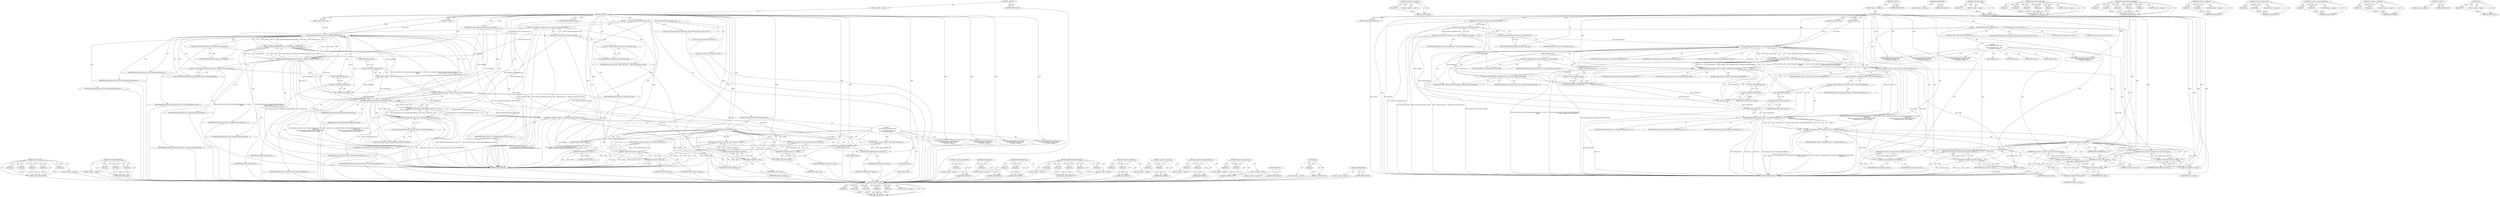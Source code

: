 digraph "get" {
vulnerable_142 [label=<(METHOD,CanAccessPage)>];
vulnerable_143 [label=<(PARAM,p1)>];
vulnerable_144 [label=<(PARAM,p2)>];
vulnerable_145 [label=<(PARAM,p3)>];
vulnerable_146 [label=<(PARAM,p4)>];
vulnerable_147 [label=<(PARAM,p5)>];
vulnerable_148 [label=<(BLOCK,&lt;empty&gt;,&lt;empty&gt;)>];
vulnerable_149 [label=<(METHOD_RETURN,ANY)>];
vulnerable_172 [label=<(METHOD,CanCaptureVisiblePage)>];
vulnerable_173 [label=<(PARAM,p1)>];
vulnerable_174 [label=<(PARAM,p2)>];
vulnerable_175 [label=<(PARAM,p3)>];
vulnerable_176 [label=<(BLOCK,&lt;empty&gt;,&lt;empty&gt;)>];
vulnerable_177 [label=<(METHOD_RETURN,ANY)>];
vulnerable_6 [label=<(METHOD,&lt;global&gt;)<SUB>1</SUB>>];
vulnerable_7 [label=<(BLOCK,&lt;empty&gt;,&lt;empty&gt;)<SUB>1</SUB>>];
vulnerable_8 [label=<(METHOD,IsAllowed)<SUB>1</SUB>>];
vulnerable_9 [label=<(PARAM,const scoped_refptr&lt;const Extension&gt;&amp; extension)<SUB>1</SUB>>];
vulnerable_10 [label=<(PARAM,const GURL&amp; url)<SUB>2</SUB>>];
vulnerable_11 [label=<(PARAM,PermittedFeature feature)<SUB>3</SUB>>];
vulnerable_12 [label=<(PARAM,int tab_id)<SUB>4</SUB>>];
vulnerable_13 [label=<(BLOCK,{
    const PermissionsData* permissions_data =...,{
    const PermissionsData* permissions_data =...)<SUB>4</SUB>>];
vulnerable_14 [label="<(LOCAL,const PermissionsData* permissions_data: PermissionsData*)<SUB>5</SUB>>"];
vulnerable_15 [label=<(&lt;operator&gt;.assignment,* permissions_data = extension-&gt;permissions_data())<SUB>5</SUB>>];
vulnerable_16 [label=<(IDENTIFIER,permissions_data,* permissions_data = extension-&gt;permissions_data())<SUB>5</SUB>>];
vulnerable_17 [label=<(permissions_data,extension-&gt;permissions_data())<SUB>5</SUB>>];
vulnerable_18 [label=<(&lt;operator&gt;.indirectFieldAccess,extension-&gt;permissions_data)<SUB>5</SUB>>];
vulnerable_19 [label=<(IDENTIFIER,extension,extension-&gt;permissions_data())<SUB>5</SUB>>];
vulnerable_20 [label=<(FIELD_IDENTIFIER,permissions_data,permissions_data)<SUB>5</SUB>>];
vulnerable_21 [label="<(LOCAL,bool script: bool)<SUB>6</SUB>>"];
vulnerable_22 [label=<(&lt;operator&gt;.assignment,script = permissions_data-&gt;CanAccessPage(extens...)<SUB>6</SUB>>];
vulnerable_23 [label=<(IDENTIFIER,script,script = permissions_data-&gt;CanAccessPage(extens...)<SUB>6</SUB>>];
vulnerable_24 [label=<(&lt;operator&gt;.logicalAnd,permissions_data-&gt;CanAccessPage(extension.get()...)<SUB>6</SUB>>];
vulnerable_25 [label=<(CanAccessPage,permissions_data-&gt;CanAccessPage(extension.get()...)<SUB>6</SUB>>];
vulnerable_26 [label=<(&lt;operator&gt;.indirectFieldAccess,permissions_data-&gt;CanAccessPage)<SUB>6</SUB>>];
vulnerable_27 [label=<(IDENTIFIER,permissions_data,permissions_data-&gt;CanAccessPage(extension.get()...)<SUB>6</SUB>>];
vulnerable_28 [label=<(FIELD_IDENTIFIER,CanAccessPage,CanAccessPage)<SUB>6</SUB>>];
vulnerable_29 [label=<(get,extension.get())<SUB>6</SUB>>];
vulnerable_30 [label=<(&lt;operator&gt;.fieldAccess,extension.get)<SUB>6</SUB>>];
vulnerable_31 [label=<(IDENTIFIER,extension,extension.get())<SUB>6</SUB>>];
vulnerable_32 [label=<(FIELD_IDENTIFIER,get,get)<SUB>6</SUB>>];
vulnerable_33 [label=<(IDENTIFIER,url,permissions_data-&gt;CanAccessPage(extension.get()...)<SUB>6</SUB>>];
vulnerable_34 [label=<(IDENTIFIER,tab_id,permissions_data-&gt;CanAccessPage(extension.get()...)<SUB>6</SUB>>];
vulnerable_35 [label=<(LITERAL,nullptr,permissions_data-&gt;CanAccessPage(extension.get()...)<SUB>7</SUB>>];
vulnerable_36 [label=<(CanRunContentScriptOnPage,permissions_data-&gt;CanRunContentScriptOnPage(
  ...)<SUB>8</SUB>>];
vulnerable_37 [label=<(&lt;operator&gt;.indirectFieldAccess,permissions_data-&gt;CanRunContentScriptOnPage)<SUB>8</SUB>>];
vulnerable_38 [label=<(IDENTIFIER,permissions_data,permissions_data-&gt;CanRunContentScriptOnPage(
  ...)<SUB>8</SUB>>];
vulnerable_39 [label=<(FIELD_IDENTIFIER,CanRunContentScriptOnPage,CanRunContentScriptOnPage)<SUB>8</SUB>>];
vulnerable_40 [label=<(get,extension.get())<SUB>9</SUB>>];
vulnerable_41 [label=<(&lt;operator&gt;.fieldAccess,extension.get)<SUB>9</SUB>>];
vulnerable_42 [label=<(IDENTIFIER,extension,extension.get())<SUB>9</SUB>>];
vulnerable_43 [label=<(FIELD_IDENTIFIER,get,get)<SUB>9</SUB>>];
vulnerable_44 [label=<(IDENTIFIER,url,permissions_data-&gt;CanRunContentScriptOnPage(
  ...)<SUB>9</SUB>>];
vulnerable_45 [label=<(IDENTIFIER,tab_id,permissions_data-&gt;CanRunContentScriptOnPage(
  ...)<SUB>9</SUB>>];
vulnerable_46 [label=<(LITERAL,nullptr,permissions_data-&gt;CanRunContentScriptOnPage(
  ...)<SUB>9</SUB>>];
vulnerable_47 [label="<(LOCAL,bool capture: bool)<SUB>10</SUB>>"];
vulnerable_48 [label=<(&lt;operator&gt;.assignment,capture = HasTabsPermission(extension, tab_id) ...)<SUB>10</SUB>>];
vulnerable_49 [label=<(IDENTIFIER,capture,capture = HasTabsPermission(extension, tab_id) ...)<SUB>10</SUB>>];
vulnerable_50 [label=<(&lt;operator&gt;.logicalAnd,HasTabsPermission(extension, tab_id) &amp;&amp;
       ...)<SUB>10</SUB>>];
vulnerable_51 [label=<(HasTabsPermission,HasTabsPermission(extension, tab_id))<SUB>10</SUB>>];
vulnerable_52 [label=<(IDENTIFIER,extension,HasTabsPermission(extension, tab_id))<SUB>10</SUB>>];
vulnerable_53 [label=<(IDENTIFIER,tab_id,HasTabsPermission(extension, tab_id))<SUB>10</SUB>>];
vulnerable_54 [label=<(CanCaptureVisiblePage,permissions_data-&gt;CanCaptureVisiblePage(tab_id,...)<SUB>11</SUB>>];
vulnerable_55 [label=<(&lt;operator&gt;.indirectFieldAccess,permissions_data-&gt;CanCaptureVisiblePage)<SUB>11</SUB>>];
vulnerable_56 [label=<(IDENTIFIER,permissions_data,permissions_data-&gt;CanCaptureVisiblePage(tab_id,...)<SUB>11</SUB>>];
vulnerable_57 [label=<(FIELD_IDENTIFIER,CanCaptureVisiblePage,CanCaptureVisiblePage)<SUB>11</SUB>>];
vulnerable_58 [label=<(IDENTIFIER,tab_id,permissions_data-&gt;CanCaptureVisiblePage(tab_id,...)<SUB>11</SUB>>];
vulnerable_59 [label=<(IDENTIFIER,NULL,permissions_data-&gt;CanCaptureVisiblePage(tab_id,...)<SUB>11</SUB>>];
vulnerable_60 [label=<(CONTROL_STRUCTURE,SWITCH,switch(feature))<SUB>12</SUB>>];
vulnerable_61 [label=<(IDENTIFIER,feature,switch(feature))<SUB>12</SUB>>];
vulnerable_62 [label="<(BLOCK,{
       case PERMITTED_SCRIPT_ONLY:
         r...,{
       case PERMITTED_SCRIPT_ONLY:
         r...)<SUB>12</SUB>>"];
vulnerable_63 [label=<(JUMP_TARGET,case)<SUB>13</SUB>>];
vulnerable_64 [label="<(IDENTIFIER,PERMITTED_SCRIPT_ONLY,{
       case PERMITTED_SCRIPT_ONLY:
         r...)<SUB>13</SUB>>"];
vulnerable_65 [label=<(RETURN,return script &amp;&amp; !capture;,return script &amp;&amp; !capture;)<SUB>14</SUB>>];
vulnerable_66 [label=<(&lt;operator&gt;.logicalAnd,script &amp;&amp; !capture)<SUB>14</SUB>>];
vulnerable_67 [label=<(IDENTIFIER,script,script &amp;&amp; !capture)<SUB>14</SUB>>];
vulnerable_68 [label=<(&lt;operator&gt;.logicalNot,!capture)<SUB>14</SUB>>];
vulnerable_69 [label=<(IDENTIFIER,capture,!capture)<SUB>14</SUB>>];
vulnerable_70 [label=<(JUMP_TARGET,case)<SUB>15</SUB>>];
vulnerable_71 [label="<(IDENTIFIER,PERMITTED_CAPTURE_ONLY,{
       case PERMITTED_SCRIPT_ONLY:
         r...)<SUB>15</SUB>>"];
vulnerable_72 [label=<(RETURN,return capture &amp;&amp; !script;,return capture &amp;&amp; !script;)<SUB>16</SUB>>];
vulnerable_73 [label=<(&lt;operator&gt;.logicalAnd,capture &amp;&amp; !script)<SUB>16</SUB>>];
vulnerable_74 [label=<(IDENTIFIER,capture,capture &amp;&amp; !script)<SUB>16</SUB>>];
vulnerable_75 [label=<(&lt;operator&gt;.logicalNot,!script)<SUB>16</SUB>>];
vulnerable_76 [label=<(IDENTIFIER,script,!script)<SUB>16</SUB>>];
vulnerable_77 [label=<(JUMP_TARGET,case)<SUB>17</SUB>>];
vulnerable_78 [label="<(IDENTIFIER,PERMITTED_BOTH,{
       case PERMITTED_SCRIPT_ONLY:
         r...)<SUB>17</SUB>>"];
vulnerable_79 [label=<(RETURN,return script &amp;&amp; capture;,return script &amp;&amp; capture;)<SUB>18</SUB>>];
vulnerable_80 [label=<(&lt;operator&gt;.logicalAnd,script &amp;&amp; capture)<SUB>18</SUB>>];
vulnerable_81 [label=<(IDENTIFIER,script,script &amp;&amp; capture)<SUB>18</SUB>>];
vulnerable_82 [label=<(IDENTIFIER,capture,script &amp;&amp; capture)<SUB>18</SUB>>];
vulnerable_83 [label=<(JUMP_TARGET,case)<SUB>19</SUB>>];
vulnerable_84 [label="<(IDENTIFIER,PERMITTED_NONE,{
       case PERMITTED_SCRIPT_ONLY:
         r...)<SUB>19</SUB>>"];
vulnerable_85 [label=<(RETURN,return !script &amp;&amp; !capture;,return !script &amp;&amp; !capture;)<SUB>20</SUB>>];
vulnerable_86 [label=<(&lt;operator&gt;.logicalAnd,!script &amp;&amp; !capture)<SUB>20</SUB>>];
vulnerable_87 [label=<(&lt;operator&gt;.logicalNot,!script)<SUB>20</SUB>>];
vulnerable_88 [label=<(IDENTIFIER,script,!script)<SUB>20</SUB>>];
vulnerable_89 [label=<(&lt;operator&gt;.logicalNot,!capture)<SUB>20</SUB>>];
vulnerable_90 [label=<(IDENTIFIER,capture,!capture)<SUB>20</SUB>>];
vulnerable_91 [label=<(NOTREACHED,NOTREACHED())<SUB>22</SUB>>];
vulnerable_92 [label=<(RETURN,return false;,return false;)<SUB>23</SUB>>];
vulnerable_93 [label=<(LITERAL,false,return false;)<SUB>23</SUB>>];
vulnerable_94 [label=<(METHOD_RETURN,bool)<SUB>1</SUB>>];
vulnerable_96 [label=<(METHOD_RETURN,ANY)<SUB>1</SUB>>];
vulnerable_178 [label=<(METHOD,&lt;operator&gt;.logicalNot)>];
vulnerable_179 [label=<(PARAM,p1)>];
vulnerable_180 [label=<(BLOCK,&lt;empty&gt;,&lt;empty&gt;)>];
vulnerable_181 [label=<(METHOD_RETURN,ANY)>];
vulnerable_128 [label=<(METHOD,permissions_data)>];
vulnerable_129 [label=<(PARAM,p1)>];
vulnerable_130 [label=<(BLOCK,&lt;empty&gt;,&lt;empty&gt;)>];
vulnerable_131 [label=<(METHOD_RETURN,ANY)>];
vulnerable_167 [label=<(METHOD,HasTabsPermission)>];
vulnerable_168 [label=<(PARAM,p1)>];
vulnerable_169 [label=<(PARAM,p2)>];
vulnerable_170 [label=<(BLOCK,&lt;empty&gt;,&lt;empty&gt;)>];
vulnerable_171 [label=<(METHOD_RETURN,ANY)>];
vulnerable_159 [label=<(METHOD,CanRunContentScriptOnPage)>];
vulnerable_160 [label=<(PARAM,p1)>];
vulnerable_161 [label=<(PARAM,p2)>];
vulnerable_162 [label=<(PARAM,p3)>];
vulnerable_163 [label=<(PARAM,p4)>];
vulnerable_164 [label=<(PARAM,p5)>];
vulnerable_165 [label=<(BLOCK,&lt;empty&gt;,&lt;empty&gt;)>];
vulnerable_166 [label=<(METHOD_RETURN,ANY)>];
vulnerable_154 [label=<(METHOD,&lt;operator&gt;.fieldAccess)>];
vulnerable_155 [label=<(PARAM,p1)>];
vulnerable_156 [label=<(PARAM,p2)>];
vulnerable_157 [label=<(BLOCK,&lt;empty&gt;,&lt;empty&gt;)>];
vulnerable_158 [label=<(METHOD_RETURN,ANY)>];
vulnerable_137 [label=<(METHOD,&lt;operator&gt;.logicalAnd)>];
vulnerable_138 [label=<(PARAM,p1)>];
vulnerable_139 [label=<(PARAM,p2)>];
vulnerable_140 [label=<(BLOCK,&lt;empty&gt;,&lt;empty&gt;)>];
vulnerable_141 [label=<(METHOD_RETURN,ANY)>];
vulnerable_132 [label=<(METHOD,&lt;operator&gt;.indirectFieldAccess)>];
vulnerable_133 [label=<(PARAM,p1)>];
vulnerable_134 [label=<(PARAM,p2)>];
vulnerable_135 [label=<(BLOCK,&lt;empty&gt;,&lt;empty&gt;)>];
vulnerable_136 [label=<(METHOD_RETURN,ANY)>];
vulnerable_123 [label=<(METHOD,&lt;operator&gt;.assignment)>];
vulnerable_124 [label=<(PARAM,p1)>];
vulnerable_125 [label=<(PARAM,p2)>];
vulnerable_126 [label=<(BLOCK,&lt;empty&gt;,&lt;empty&gt;)>];
vulnerable_127 [label=<(METHOD_RETURN,ANY)>];
vulnerable_117 [label=<(METHOD,&lt;global&gt;)<SUB>1</SUB>>];
vulnerable_118 [label=<(BLOCK,&lt;empty&gt;,&lt;empty&gt;)>];
vulnerable_119 [label=<(METHOD_RETURN,ANY)>];
vulnerable_150 [label=<(METHOD,get)>];
vulnerable_151 [label=<(PARAM,p1)>];
vulnerable_152 [label=<(BLOCK,&lt;empty&gt;,&lt;empty&gt;)>];
vulnerable_153 [label=<(METHOD_RETURN,ANY)>];
vulnerable_182 [label=<(METHOD,NOTREACHED)>];
vulnerable_183 [label=<(BLOCK,&lt;empty&gt;,&lt;empty&gt;)>];
vulnerable_184 [label=<(METHOD_RETURN,ANY)>];
fixed_143 [label=<(METHOD,CanAccessPage)>];
fixed_144 [label=<(PARAM,p1)>];
fixed_145 [label=<(PARAM,p2)>];
fixed_146 [label=<(PARAM,p3)>];
fixed_147 [label=<(PARAM,p4)>];
fixed_148 [label=<(PARAM,p5)>];
fixed_149 [label=<(BLOCK,&lt;empty&gt;,&lt;empty&gt;)>];
fixed_150 [label=<(METHOD_RETURN,ANY)>];
fixed_176 [label=<(METHOD,&lt;operator&gt;.logicalNot)>];
fixed_177 [label=<(PARAM,p1)>];
fixed_178 [label=<(BLOCK,&lt;empty&gt;,&lt;empty&gt;)>];
fixed_179 [label=<(METHOD_RETURN,ANY)>];
fixed_6 [label=<(METHOD,&lt;global&gt;)<SUB>1</SUB>>];
fixed_7 [label=<(BLOCK,&lt;empty&gt;,&lt;empty&gt;)<SUB>1</SUB>>];
fixed_8 [label=<(METHOD,IsAllowed)<SUB>1</SUB>>];
fixed_9 [label=<(PARAM,const scoped_refptr&lt;const Extension&gt;&amp; extension)<SUB>1</SUB>>];
fixed_10 [label=<(PARAM,const GURL&amp; url)<SUB>2</SUB>>];
fixed_11 [label=<(PARAM,PermittedFeature feature)<SUB>3</SUB>>];
fixed_12 [label=<(PARAM,int tab_id)<SUB>4</SUB>>];
fixed_13 [label=<(BLOCK,{
    const PermissionsData* permissions_data =...,{
    const PermissionsData* permissions_data =...)<SUB>4</SUB>>];
fixed_14 [label="<(LOCAL,const PermissionsData* permissions_data: PermissionsData*)<SUB>5</SUB>>"];
fixed_15 [label=<(&lt;operator&gt;.assignment,* permissions_data = extension-&gt;permissions_data())<SUB>5</SUB>>];
fixed_16 [label=<(IDENTIFIER,permissions_data,* permissions_data = extension-&gt;permissions_data())<SUB>5</SUB>>];
fixed_17 [label=<(permissions_data,extension-&gt;permissions_data())<SUB>5</SUB>>];
fixed_18 [label=<(&lt;operator&gt;.indirectFieldAccess,extension-&gt;permissions_data)<SUB>5</SUB>>];
fixed_19 [label=<(IDENTIFIER,extension,extension-&gt;permissions_data())<SUB>5</SUB>>];
fixed_20 [label=<(FIELD_IDENTIFIER,permissions_data,permissions_data)<SUB>5</SUB>>];
fixed_21 [label="<(LOCAL,bool script: bool)<SUB>6</SUB>>"];
fixed_22 [label=<(&lt;operator&gt;.assignment,script = permissions_data-&gt;CanAccessPage(extens...)<SUB>6</SUB>>];
fixed_23 [label=<(IDENTIFIER,script,script = permissions_data-&gt;CanAccessPage(extens...)<SUB>6</SUB>>];
fixed_24 [label=<(&lt;operator&gt;.logicalAnd,permissions_data-&gt;CanAccessPage(extension.get()...)<SUB>6</SUB>>];
fixed_25 [label=<(CanAccessPage,permissions_data-&gt;CanAccessPage(extension.get()...)<SUB>6</SUB>>];
fixed_26 [label=<(&lt;operator&gt;.indirectFieldAccess,permissions_data-&gt;CanAccessPage)<SUB>6</SUB>>];
fixed_27 [label=<(IDENTIFIER,permissions_data,permissions_data-&gt;CanAccessPage(extension.get()...)<SUB>6</SUB>>];
fixed_28 [label=<(FIELD_IDENTIFIER,CanAccessPage,CanAccessPage)<SUB>6</SUB>>];
fixed_29 [label=<(get,extension.get())<SUB>6</SUB>>];
fixed_30 [label=<(&lt;operator&gt;.fieldAccess,extension.get)<SUB>6</SUB>>];
fixed_31 [label=<(IDENTIFIER,extension,extension.get())<SUB>6</SUB>>];
fixed_32 [label=<(FIELD_IDENTIFIER,get,get)<SUB>6</SUB>>];
fixed_33 [label=<(IDENTIFIER,url,permissions_data-&gt;CanAccessPage(extension.get()...)<SUB>6</SUB>>];
fixed_34 [label=<(IDENTIFIER,tab_id,permissions_data-&gt;CanAccessPage(extension.get()...)<SUB>6</SUB>>];
fixed_35 [label=<(LITERAL,nullptr,permissions_data-&gt;CanAccessPage(extension.get()...)<SUB>7</SUB>>];
fixed_36 [label=<(CanRunContentScriptOnPage,permissions_data-&gt;CanRunContentScriptOnPage(
  ...)<SUB>8</SUB>>];
fixed_37 [label=<(&lt;operator&gt;.indirectFieldAccess,permissions_data-&gt;CanRunContentScriptOnPage)<SUB>8</SUB>>];
fixed_38 [label=<(IDENTIFIER,permissions_data,permissions_data-&gt;CanRunContentScriptOnPage(
  ...)<SUB>8</SUB>>];
fixed_39 [label=<(FIELD_IDENTIFIER,CanRunContentScriptOnPage,CanRunContentScriptOnPage)<SUB>8</SUB>>];
fixed_40 [label=<(get,extension.get())<SUB>9</SUB>>];
fixed_41 [label=<(&lt;operator&gt;.fieldAccess,extension.get)<SUB>9</SUB>>];
fixed_42 [label=<(IDENTIFIER,extension,extension.get())<SUB>9</SUB>>];
fixed_43 [label=<(FIELD_IDENTIFIER,get,get)<SUB>9</SUB>>];
fixed_44 [label=<(IDENTIFIER,url,permissions_data-&gt;CanRunContentScriptOnPage(
  ...)<SUB>9</SUB>>];
fixed_45 [label=<(IDENTIFIER,tab_id,permissions_data-&gt;CanRunContentScriptOnPage(
  ...)<SUB>9</SUB>>];
fixed_46 [label=<(LITERAL,nullptr,permissions_data-&gt;CanRunContentScriptOnPage(
  ...)<SUB>9</SUB>>];
fixed_47 [label="<(LOCAL,bool capture: bool)<SUB>10</SUB>>"];
fixed_48 [label=<(&lt;operator&gt;.assignment,capture = permissions_data-&gt;CanCaptureVisiblePa...)<SUB>10</SUB>>];
fixed_49 [label=<(IDENTIFIER,capture,capture = permissions_data-&gt;CanCaptureVisiblePa...)<SUB>10</SUB>>];
fixed_50 [label=<(CanCaptureVisiblePage,permissions_data-&gt;CanCaptureVisiblePage(url, ex...)<SUB>10</SUB>>];
fixed_51 [label=<(&lt;operator&gt;.indirectFieldAccess,permissions_data-&gt;CanCaptureVisiblePage)<SUB>10</SUB>>];
fixed_52 [label=<(IDENTIFIER,permissions_data,permissions_data-&gt;CanCaptureVisiblePage(url, ex...)<SUB>10</SUB>>];
fixed_53 [label=<(FIELD_IDENTIFIER,CanCaptureVisiblePage,CanCaptureVisiblePage)<SUB>10</SUB>>];
fixed_54 [label=<(IDENTIFIER,url,permissions_data-&gt;CanCaptureVisiblePage(url, ex...)<SUB>10</SUB>>];
fixed_55 [label=<(get,extension.get())<SUB>10</SUB>>];
fixed_56 [label=<(&lt;operator&gt;.fieldAccess,extension.get)<SUB>10</SUB>>];
fixed_57 [label=<(IDENTIFIER,extension,extension.get())<SUB>10</SUB>>];
fixed_58 [label=<(FIELD_IDENTIFIER,get,get)<SUB>10</SUB>>];
fixed_59 [label=<(IDENTIFIER,tab_id,permissions_data-&gt;CanCaptureVisiblePage(url, ex...)<SUB>11</SUB>>];
fixed_60 [label=<(IDENTIFIER,NULL,permissions_data-&gt;CanCaptureVisiblePage(url, ex...)<SUB>11</SUB>>];
fixed_61 [label=<(CONTROL_STRUCTURE,SWITCH,switch(feature))<SUB>12</SUB>>];
fixed_62 [label=<(IDENTIFIER,feature,switch(feature))<SUB>12</SUB>>];
fixed_63 [label="<(BLOCK,{
       case PERMITTED_SCRIPT_ONLY:
         r...,{
       case PERMITTED_SCRIPT_ONLY:
         r...)<SUB>12</SUB>>"];
fixed_64 [label=<(JUMP_TARGET,case)<SUB>13</SUB>>];
fixed_65 [label="<(IDENTIFIER,PERMITTED_SCRIPT_ONLY,{
       case PERMITTED_SCRIPT_ONLY:
         r...)<SUB>13</SUB>>"];
fixed_66 [label=<(RETURN,return script &amp;&amp; !capture;,return script &amp;&amp; !capture;)<SUB>14</SUB>>];
fixed_67 [label=<(&lt;operator&gt;.logicalAnd,script &amp;&amp; !capture)<SUB>14</SUB>>];
fixed_68 [label=<(IDENTIFIER,script,script &amp;&amp; !capture)<SUB>14</SUB>>];
fixed_69 [label=<(&lt;operator&gt;.logicalNot,!capture)<SUB>14</SUB>>];
fixed_70 [label=<(IDENTIFIER,capture,!capture)<SUB>14</SUB>>];
fixed_71 [label=<(JUMP_TARGET,case)<SUB>15</SUB>>];
fixed_72 [label="<(IDENTIFIER,PERMITTED_CAPTURE_ONLY,{
       case PERMITTED_SCRIPT_ONLY:
         r...)<SUB>15</SUB>>"];
fixed_73 [label=<(RETURN,return capture &amp;&amp; !script;,return capture &amp;&amp; !script;)<SUB>16</SUB>>];
fixed_74 [label=<(&lt;operator&gt;.logicalAnd,capture &amp;&amp; !script)<SUB>16</SUB>>];
fixed_75 [label=<(IDENTIFIER,capture,capture &amp;&amp; !script)<SUB>16</SUB>>];
fixed_76 [label=<(&lt;operator&gt;.logicalNot,!script)<SUB>16</SUB>>];
fixed_77 [label=<(IDENTIFIER,script,!script)<SUB>16</SUB>>];
fixed_78 [label=<(JUMP_TARGET,case)<SUB>17</SUB>>];
fixed_79 [label="<(IDENTIFIER,PERMITTED_BOTH,{
       case PERMITTED_SCRIPT_ONLY:
         r...)<SUB>17</SUB>>"];
fixed_80 [label=<(RETURN,return script &amp;&amp; capture;,return script &amp;&amp; capture;)<SUB>18</SUB>>];
fixed_81 [label=<(&lt;operator&gt;.logicalAnd,script &amp;&amp; capture)<SUB>18</SUB>>];
fixed_82 [label=<(IDENTIFIER,script,script &amp;&amp; capture)<SUB>18</SUB>>];
fixed_83 [label=<(IDENTIFIER,capture,script &amp;&amp; capture)<SUB>18</SUB>>];
fixed_84 [label=<(JUMP_TARGET,case)<SUB>19</SUB>>];
fixed_85 [label="<(IDENTIFIER,PERMITTED_NONE,{
       case PERMITTED_SCRIPT_ONLY:
         r...)<SUB>19</SUB>>"];
fixed_86 [label=<(RETURN,return !script &amp;&amp; !capture;,return !script &amp;&amp; !capture;)<SUB>20</SUB>>];
fixed_87 [label=<(&lt;operator&gt;.logicalAnd,!script &amp;&amp; !capture)<SUB>20</SUB>>];
fixed_88 [label=<(&lt;operator&gt;.logicalNot,!script)<SUB>20</SUB>>];
fixed_89 [label=<(IDENTIFIER,script,!script)<SUB>20</SUB>>];
fixed_90 [label=<(&lt;operator&gt;.logicalNot,!capture)<SUB>20</SUB>>];
fixed_91 [label=<(IDENTIFIER,capture,!capture)<SUB>20</SUB>>];
fixed_92 [label=<(NOTREACHED,NOTREACHED())<SUB>22</SUB>>];
fixed_93 [label=<(RETURN,return false;,return false;)<SUB>23</SUB>>];
fixed_94 [label=<(LITERAL,false,return false;)<SUB>23</SUB>>];
fixed_95 [label=<(METHOD_RETURN,bool)<SUB>1</SUB>>];
fixed_97 [label=<(METHOD_RETURN,ANY)<SUB>1</SUB>>];
fixed_180 [label=<(METHOD,NOTREACHED)>];
fixed_181 [label=<(BLOCK,&lt;empty&gt;,&lt;empty&gt;)>];
fixed_182 [label=<(METHOD_RETURN,ANY)>];
fixed_129 [label=<(METHOD,permissions_data)>];
fixed_130 [label=<(PARAM,p1)>];
fixed_131 [label=<(BLOCK,&lt;empty&gt;,&lt;empty&gt;)>];
fixed_132 [label=<(METHOD_RETURN,ANY)>];
fixed_168 [label=<(METHOD,CanCaptureVisiblePage)>];
fixed_169 [label=<(PARAM,p1)>];
fixed_170 [label=<(PARAM,p2)>];
fixed_171 [label=<(PARAM,p3)>];
fixed_172 [label=<(PARAM,p4)>];
fixed_173 [label=<(PARAM,p5)>];
fixed_174 [label=<(BLOCK,&lt;empty&gt;,&lt;empty&gt;)>];
fixed_175 [label=<(METHOD_RETURN,ANY)>];
fixed_160 [label=<(METHOD,CanRunContentScriptOnPage)>];
fixed_161 [label=<(PARAM,p1)>];
fixed_162 [label=<(PARAM,p2)>];
fixed_163 [label=<(PARAM,p3)>];
fixed_164 [label=<(PARAM,p4)>];
fixed_165 [label=<(PARAM,p5)>];
fixed_166 [label=<(BLOCK,&lt;empty&gt;,&lt;empty&gt;)>];
fixed_167 [label=<(METHOD_RETURN,ANY)>];
fixed_155 [label=<(METHOD,&lt;operator&gt;.fieldAccess)>];
fixed_156 [label=<(PARAM,p1)>];
fixed_157 [label=<(PARAM,p2)>];
fixed_158 [label=<(BLOCK,&lt;empty&gt;,&lt;empty&gt;)>];
fixed_159 [label=<(METHOD_RETURN,ANY)>];
fixed_138 [label=<(METHOD,&lt;operator&gt;.logicalAnd)>];
fixed_139 [label=<(PARAM,p1)>];
fixed_140 [label=<(PARAM,p2)>];
fixed_141 [label=<(BLOCK,&lt;empty&gt;,&lt;empty&gt;)>];
fixed_142 [label=<(METHOD_RETURN,ANY)>];
fixed_133 [label=<(METHOD,&lt;operator&gt;.indirectFieldAccess)>];
fixed_134 [label=<(PARAM,p1)>];
fixed_135 [label=<(PARAM,p2)>];
fixed_136 [label=<(BLOCK,&lt;empty&gt;,&lt;empty&gt;)>];
fixed_137 [label=<(METHOD_RETURN,ANY)>];
fixed_124 [label=<(METHOD,&lt;operator&gt;.assignment)>];
fixed_125 [label=<(PARAM,p1)>];
fixed_126 [label=<(PARAM,p2)>];
fixed_127 [label=<(BLOCK,&lt;empty&gt;,&lt;empty&gt;)>];
fixed_128 [label=<(METHOD_RETURN,ANY)>];
fixed_118 [label=<(METHOD,&lt;global&gt;)<SUB>1</SUB>>];
fixed_119 [label=<(BLOCK,&lt;empty&gt;,&lt;empty&gt;)>];
fixed_120 [label=<(METHOD_RETURN,ANY)>];
fixed_151 [label=<(METHOD,get)>];
fixed_152 [label=<(PARAM,p1)>];
fixed_153 [label=<(BLOCK,&lt;empty&gt;,&lt;empty&gt;)>];
fixed_154 [label=<(METHOD_RETURN,ANY)>];
vulnerable_142 -> vulnerable_143  [key=0, label="AST: "];
vulnerable_142 -> vulnerable_143  [key=1, label="DDG: "];
vulnerable_142 -> vulnerable_148  [key=0, label="AST: "];
vulnerable_142 -> vulnerable_144  [key=0, label="AST: "];
vulnerable_142 -> vulnerable_144  [key=1, label="DDG: "];
vulnerable_142 -> vulnerable_149  [key=0, label="AST: "];
vulnerable_142 -> vulnerable_149  [key=1, label="CFG: "];
vulnerable_142 -> vulnerable_145  [key=0, label="AST: "];
vulnerable_142 -> vulnerable_145  [key=1, label="DDG: "];
vulnerable_142 -> vulnerable_146  [key=0, label="AST: "];
vulnerable_142 -> vulnerable_146  [key=1, label="DDG: "];
vulnerable_142 -> vulnerable_147  [key=0, label="AST: "];
vulnerable_142 -> vulnerable_147  [key=1, label="DDG: "];
vulnerable_143 -> vulnerable_149  [key=0, label="DDG: p1"];
vulnerable_144 -> vulnerable_149  [key=0, label="DDG: p2"];
vulnerable_145 -> vulnerable_149  [key=0, label="DDG: p3"];
vulnerable_146 -> vulnerable_149  [key=0, label="DDG: p4"];
vulnerable_147 -> vulnerable_149  [key=0, label="DDG: p5"];
vulnerable_148 -> fixed_143  [key=0];
vulnerable_149 -> fixed_143  [key=0];
vulnerable_172 -> vulnerable_173  [key=0, label="AST: "];
vulnerable_172 -> vulnerable_173  [key=1, label="DDG: "];
vulnerable_172 -> vulnerable_176  [key=0, label="AST: "];
vulnerable_172 -> vulnerable_174  [key=0, label="AST: "];
vulnerable_172 -> vulnerable_174  [key=1, label="DDG: "];
vulnerable_172 -> vulnerable_177  [key=0, label="AST: "];
vulnerable_172 -> vulnerable_177  [key=1, label="CFG: "];
vulnerable_172 -> vulnerable_175  [key=0, label="AST: "];
vulnerable_172 -> vulnerable_175  [key=1, label="DDG: "];
vulnerable_173 -> vulnerable_177  [key=0, label="DDG: p1"];
vulnerable_174 -> vulnerable_177  [key=0, label="DDG: p2"];
vulnerable_175 -> vulnerable_177  [key=0, label="DDG: p3"];
vulnerable_176 -> fixed_143  [key=0];
vulnerable_177 -> fixed_143  [key=0];
vulnerable_6 -> vulnerable_7  [key=0, label="AST: "];
vulnerable_6 -> vulnerable_96  [key=0, label="AST: "];
vulnerable_6 -> vulnerable_96  [key=1, label="CFG: "];
vulnerable_7 -> vulnerable_8  [key=0, label="AST: "];
vulnerable_8 -> vulnerable_9  [key=0, label="AST: "];
vulnerable_8 -> vulnerable_9  [key=1, label="DDG: "];
vulnerable_8 -> vulnerable_10  [key=0, label="AST: "];
vulnerable_8 -> vulnerable_10  [key=1, label="DDG: "];
vulnerable_8 -> vulnerable_11  [key=0, label="AST: "];
vulnerable_8 -> vulnerable_11  [key=1, label="DDG: "];
vulnerable_8 -> vulnerable_12  [key=0, label="AST: "];
vulnerable_8 -> vulnerable_12  [key=1, label="DDG: "];
vulnerable_8 -> vulnerable_13  [key=0, label="AST: "];
vulnerable_8 -> vulnerable_94  [key=0, label="AST: "];
vulnerable_8 -> vulnerable_20  [key=0, label="CFG: "];
vulnerable_8 -> vulnerable_91  [key=0, label="DDG: "];
vulnerable_8 -> vulnerable_92  [key=0, label="DDG: "];
vulnerable_8 -> vulnerable_61  [key=0, label="DDG: "];
vulnerable_8 -> vulnerable_93  [key=0, label="DDG: "];
vulnerable_8 -> vulnerable_64  [key=0, label="DDG: "];
vulnerable_8 -> vulnerable_71  [key=0, label="DDG: "];
vulnerable_8 -> vulnerable_78  [key=0, label="DDG: "];
vulnerable_8 -> vulnerable_84  [key=0, label="DDG: "];
vulnerable_8 -> vulnerable_25  [key=0, label="DDG: "];
vulnerable_8 -> vulnerable_36  [key=0, label="DDG: "];
vulnerable_8 -> vulnerable_51  [key=0, label="DDG: "];
vulnerable_8 -> vulnerable_54  [key=0, label="DDG: "];
vulnerable_8 -> vulnerable_66  [key=0, label="DDG: "];
vulnerable_8 -> vulnerable_73  [key=0, label="DDG: "];
vulnerable_8 -> vulnerable_80  [key=0, label="DDG: "];
vulnerable_8 -> vulnerable_68  [key=0, label="DDG: "];
vulnerable_8 -> vulnerable_75  [key=0, label="DDG: "];
vulnerable_8 -> vulnerable_87  [key=0, label="DDG: "];
vulnerable_8 -> vulnerable_89  [key=0, label="DDG: "];
vulnerable_9 -> vulnerable_17  [key=0, label="DDG: extension"];
vulnerable_9 -> vulnerable_51  [key=0, label="DDG: extension"];
vulnerable_9 -> vulnerable_29  [key=0, label="DDG: extension"];
vulnerable_9 -> vulnerable_40  [key=0, label="DDG: extension"];
vulnerable_10 -> vulnerable_25  [key=0, label="DDG: url"];
vulnerable_11 -> vulnerable_94  [key=0, label="DDG: feature"];
vulnerable_12 -> vulnerable_25  [key=0, label="DDG: tab_id"];
vulnerable_13 -> vulnerable_14  [key=0, label="AST: "];
vulnerable_13 -> vulnerable_15  [key=0, label="AST: "];
vulnerable_13 -> vulnerable_21  [key=0, label="AST: "];
vulnerable_13 -> vulnerable_22  [key=0, label="AST: "];
vulnerable_13 -> vulnerable_47  [key=0, label="AST: "];
vulnerable_13 -> vulnerable_48  [key=0, label="AST: "];
vulnerable_13 -> vulnerable_60  [key=0, label="AST: "];
vulnerable_13 -> vulnerable_91  [key=0, label="AST: "];
vulnerable_13 -> vulnerable_92  [key=0, label="AST: "];
vulnerable_14 -> fixed_143  [key=0];
vulnerable_15 -> vulnerable_16  [key=0, label="AST: "];
vulnerable_15 -> vulnerable_17  [key=0, label="AST: "];
vulnerable_15 -> vulnerable_28  [key=0, label="CFG: "];
vulnerable_15 -> vulnerable_94  [key=0, label="DDG: permissions_data"];
vulnerable_15 -> vulnerable_94  [key=1, label="DDG: extension-&gt;permissions_data()"];
vulnerable_15 -> vulnerable_94  [key=2, label="DDG: * permissions_data = extension-&gt;permissions_data()"];
vulnerable_15 -> vulnerable_25  [key=0, label="DDG: permissions_data"];
vulnerable_15 -> vulnerable_36  [key=0, label="DDG: permissions_data"];
vulnerable_15 -> vulnerable_54  [key=0, label="DDG: permissions_data"];
vulnerable_16 -> fixed_143  [key=0];
vulnerable_17 -> vulnerable_18  [key=0, label="AST: "];
vulnerable_17 -> vulnerable_15  [key=0, label="CFG: "];
vulnerable_17 -> vulnerable_15  [key=1, label="DDG: extension-&gt;permissions_data"];
vulnerable_17 -> vulnerable_94  [key=0, label="DDG: extension-&gt;permissions_data"];
vulnerable_17 -> vulnerable_51  [key=0, label="DDG: extension-&gt;permissions_data"];
vulnerable_18 -> vulnerable_19  [key=0, label="AST: "];
vulnerable_18 -> vulnerable_20  [key=0, label="AST: "];
vulnerable_18 -> vulnerable_17  [key=0, label="CFG: "];
vulnerable_19 -> fixed_143  [key=0];
vulnerable_20 -> vulnerable_18  [key=0, label="CFG: "];
vulnerable_21 -> fixed_143  [key=0];
vulnerable_22 -> vulnerable_23  [key=0, label="AST: "];
vulnerable_22 -> vulnerable_24  [key=0, label="AST: "];
vulnerable_22 -> vulnerable_51  [key=0, label="CFG: "];
vulnerable_22 -> vulnerable_94  [key=0, label="DDG: permissions_data-&gt;CanAccessPage(extension.get(), url, tab_id,
                                                   nullptr) &amp;&amp;
                   permissions_data-&gt;CanRunContentScriptOnPage(
                       extension.get(), url, tab_id, nullptr)"];
vulnerable_22 -> vulnerable_94  [key=1, label="DDG: script = permissions_data-&gt;CanAccessPage(extension.get(), url, tab_id,
                                                   nullptr) &amp;&amp;
                   permissions_data-&gt;CanRunContentScriptOnPage(
                       extension.get(), url, tab_id, nullptr)"];
vulnerable_22 -> vulnerable_66  [key=0, label="DDG: script"];
vulnerable_22 -> vulnerable_80  [key=0, label="DDG: script"];
vulnerable_22 -> vulnerable_75  [key=0, label="DDG: script"];
vulnerable_22 -> vulnerable_87  [key=0, label="DDG: script"];
vulnerable_23 -> fixed_143  [key=0];
vulnerable_24 -> vulnerable_25  [key=0, label="AST: "];
vulnerable_24 -> vulnerable_36  [key=0, label="AST: "];
vulnerable_24 -> vulnerable_22  [key=0, label="CFG: "];
vulnerable_24 -> vulnerable_22  [key=1, label="DDG: permissions_data-&gt;CanAccessPage(extension.get(), url, tab_id,
                                                   nullptr)"];
vulnerable_24 -> vulnerable_22  [key=2, label="DDG: permissions_data-&gt;CanRunContentScriptOnPage(
                       extension.get(), url, tab_id, nullptr)"];
vulnerable_24 -> vulnerable_94  [key=0, label="DDG: permissions_data-&gt;CanAccessPage(extension.get(), url, tab_id,
                                                   nullptr)"];
vulnerable_24 -> vulnerable_94  [key=1, label="DDG: permissions_data-&gt;CanRunContentScriptOnPage(
                       extension.get(), url, tab_id, nullptr)"];
vulnerable_25 -> vulnerable_26  [key=0, label="AST: "];
vulnerable_25 -> vulnerable_29  [key=0, label="AST: "];
vulnerable_25 -> vulnerable_33  [key=0, label="AST: "];
vulnerable_25 -> vulnerable_34  [key=0, label="AST: "];
vulnerable_25 -> vulnerable_35  [key=0, label="AST: "];
vulnerable_25 -> vulnerable_24  [key=0, label="CFG: "];
vulnerable_25 -> vulnerable_24  [key=1, label="DDG: nullptr"];
vulnerable_25 -> vulnerable_24  [key=2, label="DDG: url"];
vulnerable_25 -> vulnerable_24  [key=3, label="DDG: permissions_data-&gt;CanAccessPage"];
vulnerable_25 -> vulnerable_24  [key=4, label="DDG: tab_id"];
vulnerable_25 -> vulnerable_24  [key=5, label="DDG: extension.get()"];
vulnerable_25 -> vulnerable_39  [key=0, label="CFG: "];
vulnerable_25 -> vulnerable_39  [key=1, label="CDG: "];
vulnerable_25 -> vulnerable_94  [key=0, label="DDG: permissions_data-&gt;CanAccessPage"];
vulnerable_25 -> vulnerable_94  [key=1, label="DDG: extension.get()"];
vulnerable_25 -> vulnerable_94  [key=2, label="DDG: url"];
vulnerable_25 -> vulnerable_36  [key=0, label="DDG: url"];
vulnerable_25 -> vulnerable_36  [key=1, label="DDG: tab_id"];
vulnerable_25 -> vulnerable_36  [key=2, label="CDG: "];
vulnerable_25 -> vulnerable_51  [key=0, label="DDG: tab_id"];
vulnerable_25 -> vulnerable_37  [key=0, label="CDG: "];
vulnerable_25 -> vulnerable_40  [key=0, label="CDG: "];
vulnerable_25 -> vulnerable_43  [key=0, label="CDG: "];
vulnerable_25 -> vulnerable_41  [key=0, label="CDG: "];
vulnerable_26 -> vulnerable_27  [key=0, label="AST: "];
vulnerable_26 -> vulnerable_28  [key=0, label="AST: "];
vulnerable_26 -> vulnerable_32  [key=0, label="CFG: "];
vulnerable_27 -> fixed_143  [key=0];
vulnerable_28 -> vulnerable_26  [key=0, label="CFG: "];
vulnerable_29 -> vulnerable_30  [key=0, label="AST: "];
vulnerable_29 -> vulnerable_25  [key=0, label="CFG: "];
vulnerable_29 -> vulnerable_25  [key=1, label="DDG: extension.get"];
vulnerable_29 -> vulnerable_51  [key=0, label="DDG: extension.get"];
vulnerable_29 -> vulnerable_40  [key=0, label="DDG: extension.get"];
vulnerable_30 -> vulnerable_31  [key=0, label="AST: "];
vulnerable_30 -> vulnerable_32  [key=0, label="AST: "];
vulnerable_30 -> vulnerable_29  [key=0, label="CFG: "];
vulnerable_31 -> fixed_143  [key=0];
vulnerable_32 -> vulnerable_30  [key=0, label="CFG: "];
vulnerable_33 -> fixed_143  [key=0];
vulnerable_34 -> fixed_143  [key=0];
vulnerable_35 -> fixed_143  [key=0];
vulnerable_36 -> vulnerable_37  [key=0, label="AST: "];
vulnerable_36 -> vulnerable_40  [key=0, label="AST: "];
vulnerable_36 -> vulnerable_44  [key=0, label="AST: "];
vulnerable_36 -> vulnerable_45  [key=0, label="AST: "];
vulnerable_36 -> vulnerable_46  [key=0, label="AST: "];
vulnerable_36 -> vulnerable_24  [key=0, label="CFG: "];
vulnerable_36 -> vulnerable_24  [key=1, label="DDG: url"];
vulnerable_36 -> vulnerable_24  [key=2, label="DDG: tab_id"];
vulnerable_36 -> vulnerable_24  [key=3, label="DDG: extension.get()"];
vulnerable_36 -> vulnerable_24  [key=4, label="DDG: nullptr"];
vulnerable_36 -> vulnerable_24  [key=5, label="DDG: permissions_data-&gt;CanRunContentScriptOnPage"];
vulnerable_36 -> vulnerable_94  [key=0, label="DDG: permissions_data-&gt;CanRunContentScriptOnPage"];
vulnerable_36 -> vulnerable_94  [key=1, label="DDG: extension.get()"];
vulnerable_36 -> vulnerable_94  [key=2, label="DDG: url"];
vulnerable_36 -> vulnerable_51  [key=0, label="DDG: tab_id"];
vulnerable_37 -> vulnerable_38  [key=0, label="AST: "];
vulnerable_37 -> vulnerable_39  [key=0, label="AST: "];
vulnerable_37 -> vulnerable_43  [key=0, label="CFG: "];
vulnerable_38 -> fixed_143  [key=0];
vulnerable_39 -> vulnerable_37  [key=0, label="CFG: "];
vulnerable_40 -> vulnerable_41  [key=0, label="AST: "];
vulnerable_40 -> vulnerable_36  [key=0, label="CFG: "];
vulnerable_40 -> vulnerable_36  [key=1, label="DDG: extension.get"];
vulnerable_40 -> vulnerable_51  [key=0, label="DDG: extension.get"];
vulnerable_41 -> vulnerable_42  [key=0, label="AST: "];
vulnerable_41 -> vulnerable_43  [key=0, label="AST: "];
vulnerable_41 -> vulnerable_40  [key=0, label="CFG: "];
vulnerable_42 -> fixed_143  [key=0];
vulnerable_43 -> vulnerable_41  [key=0, label="CFG: "];
vulnerable_44 -> fixed_143  [key=0];
vulnerable_45 -> fixed_143  [key=0];
vulnerable_46 -> fixed_143  [key=0];
vulnerable_47 -> fixed_143  [key=0];
vulnerable_48 -> vulnerable_49  [key=0, label="AST: "];
vulnerable_48 -> vulnerable_50  [key=0, label="AST: "];
vulnerable_48 -> vulnerable_61  [key=0, label="CFG: "];
vulnerable_48 -> vulnerable_94  [key=0, label="DDG: capture"];
vulnerable_48 -> vulnerable_94  [key=1, label="DDG: HasTabsPermission(extension, tab_id) &amp;&amp;
                   permissions_data-&gt;CanCaptureVisiblePage(tab_id, NULL)"];
vulnerable_48 -> vulnerable_94  [key=2, label="DDG: capture = HasTabsPermission(extension, tab_id) &amp;&amp;
                   permissions_data-&gt;CanCaptureVisiblePage(tab_id, NULL)"];
vulnerable_48 -> vulnerable_73  [key=0, label="DDG: capture"];
vulnerable_48 -> vulnerable_80  [key=0, label="DDG: capture"];
vulnerable_48 -> vulnerable_68  [key=0, label="DDG: capture"];
vulnerable_48 -> vulnerable_89  [key=0, label="DDG: capture"];
vulnerable_49 -> fixed_143  [key=0];
vulnerable_50 -> vulnerable_51  [key=0, label="AST: "];
vulnerable_50 -> vulnerable_54  [key=0, label="AST: "];
vulnerable_50 -> vulnerable_48  [key=0, label="CFG: "];
vulnerable_50 -> vulnerable_48  [key=1, label="DDG: HasTabsPermission(extension, tab_id)"];
vulnerable_50 -> vulnerable_48  [key=2, label="DDG: permissions_data-&gt;CanCaptureVisiblePage(tab_id, NULL)"];
vulnerable_50 -> vulnerable_94  [key=0, label="DDG: HasTabsPermission(extension, tab_id)"];
vulnerable_50 -> vulnerable_94  [key=1, label="DDG: permissions_data-&gt;CanCaptureVisiblePage(tab_id, NULL)"];
vulnerable_51 -> vulnerable_52  [key=0, label="AST: "];
vulnerable_51 -> vulnerable_53  [key=0, label="AST: "];
vulnerable_51 -> vulnerable_50  [key=0, label="CFG: "];
vulnerable_51 -> vulnerable_50  [key=1, label="DDG: extension"];
vulnerable_51 -> vulnerable_50  [key=2, label="DDG: tab_id"];
vulnerable_51 -> vulnerable_57  [key=0, label="CFG: "];
vulnerable_51 -> vulnerable_57  [key=1, label="CDG: "];
vulnerable_51 -> vulnerable_94  [key=0, label="DDG: extension"];
vulnerable_51 -> vulnerable_94  [key=1, label="DDG: tab_id"];
vulnerable_51 -> vulnerable_54  [key=0, label="DDG: tab_id"];
vulnerable_51 -> vulnerable_54  [key=1, label="CDG: "];
vulnerable_51 -> vulnerable_55  [key=0, label="CDG: "];
vulnerable_52 -> fixed_143  [key=0];
vulnerable_53 -> fixed_143  [key=0];
vulnerable_54 -> vulnerable_55  [key=0, label="AST: "];
vulnerable_54 -> vulnerable_58  [key=0, label="AST: "];
vulnerable_54 -> vulnerable_59  [key=0, label="AST: "];
vulnerable_54 -> vulnerable_50  [key=0, label="CFG: "];
vulnerable_54 -> vulnerable_50  [key=1, label="DDG: permissions_data-&gt;CanCaptureVisiblePage"];
vulnerable_54 -> vulnerable_50  [key=2, label="DDG: tab_id"];
vulnerable_54 -> vulnerable_50  [key=3, label="DDG: NULL"];
vulnerable_54 -> vulnerable_94  [key=0, label="DDG: permissions_data-&gt;CanCaptureVisiblePage"];
vulnerable_54 -> vulnerable_94  [key=1, label="DDG: tab_id"];
vulnerable_54 -> vulnerable_94  [key=2, label="DDG: NULL"];
vulnerable_55 -> vulnerable_56  [key=0, label="AST: "];
vulnerable_55 -> vulnerable_57  [key=0, label="AST: "];
vulnerable_55 -> vulnerable_54  [key=0, label="CFG: "];
vulnerable_56 -> fixed_143  [key=0];
vulnerable_57 -> vulnerable_55  [key=0, label="CFG: "];
vulnerable_58 -> fixed_143  [key=0];
vulnerable_59 -> fixed_143  [key=0];
vulnerable_60 -> vulnerable_61  [key=0, label="AST: "];
vulnerable_60 -> vulnerable_62  [key=0, label="AST: "];
vulnerable_61 -> vulnerable_91  [key=0, label="CFG: "];
vulnerable_61 -> vulnerable_91  [key=1, label="CDG: "];
vulnerable_61 -> vulnerable_66  [key=0, label="CFG: "];
vulnerable_61 -> vulnerable_66  [key=1, label="CDG: "];
vulnerable_61 -> vulnerable_68  [key=0, label="CFG: "];
vulnerable_61 -> vulnerable_68  [key=1, label="CDG: "];
vulnerable_61 -> vulnerable_73  [key=0, label="CFG: "];
vulnerable_61 -> vulnerable_73  [key=1, label="CDG: "];
vulnerable_61 -> vulnerable_75  [key=0, label="CFG: "];
vulnerable_61 -> vulnerable_75  [key=1, label="CDG: "];
vulnerable_61 -> vulnerable_80  [key=0, label="CFG: "];
vulnerable_61 -> vulnerable_80  [key=1, label="CDG: "];
vulnerable_61 -> vulnerable_87  [key=0, label="CFG: "];
vulnerable_61 -> vulnerable_87  [key=1, label="CDG: "];
vulnerable_61 -> vulnerable_85  [key=0, label="CDG: "];
vulnerable_61 -> vulnerable_72  [key=0, label="CDG: "];
vulnerable_61 -> vulnerable_92  [key=0, label="CDG: "];
vulnerable_61 -> vulnerable_65  [key=0, label="CDG: "];
vulnerable_61 -> vulnerable_79  [key=0, label="CDG: "];
vulnerable_61 -> vulnerable_86  [key=0, label="CDG: "];
vulnerable_62 -> vulnerable_63  [key=0, label="AST: "];
vulnerable_62 -> vulnerable_64  [key=0, label="AST: "];
vulnerable_62 -> vulnerable_65  [key=0, label="AST: "];
vulnerable_62 -> vulnerable_70  [key=0, label="AST: "];
vulnerable_62 -> vulnerable_71  [key=0, label="AST: "];
vulnerable_62 -> vulnerable_72  [key=0, label="AST: "];
vulnerable_62 -> vulnerable_77  [key=0, label="AST: "];
vulnerable_62 -> vulnerable_78  [key=0, label="AST: "];
vulnerable_62 -> vulnerable_79  [key=0, label="AST: "];
vulnerable_62 -> vulnerable_83  [key=0, label="AST: "];
vulnerable_62 -> vulnerable_84  [key=0, label="AST: "];
vulnerable_62 -> vulnerable_85  [key=0, label="AST: "];
vulnerable_63 -> fixed_143  [key=0];
vulnerable_64 -> fixed_143  [key=0];
vulnerable_65 -> vulnerable_66  [key=0, label="AST: "];
vulnerable_65 -> vulnerable_94  [key=0, label="CFG: "];
vulnerable_65 -> vulnerable_94  [key=1, label="DDG: &lt;RET&gt;"];
vulnerable_66 -> vulnerable_67  [key=0, label="AST: "];
vulnerable_66 -> vulnerable_68  [key=0, label="AST: "];
vulnerable_66 -> vulnerable_65  [key=0, label="CFG: "];
vulnerable_66 -> vulnerable_65  [key=1, label="DDG: script &amp;&amp; !capture"];
vulnerable_66 -> vulnerable_94  [key=0, label="DDG: script"];
vulnerable_66 -> vulnerable_94  [key=1, label="DDG: !capture"];
vulnerable_66 -> vulnerable_94  [key=2, label="DDG: script &amp;&amp; !capture"];
vulnerable_67 -> fixed_143  [key=0];
vulnerable_68 -> vulnerable_69  [key=0, label="AST: "];
vulnerable_68 -> vulnerable_66  [key=0, label="CFG: "];
vulnerable_68 -> vulnerable_66  [key=1, label="DDG: capture"];
vulnerable_68 -> vulnerable_94  [key=0, label="DDG: capture"];
vulnerable_69 -> fixed_143  [key=0];
vulnerable_70 -> fixed_143  [key=0];
vulnerable_71 -> fixed_143  [key=0];
vulnerable_72 -> vulnerable_73  [key=0, label="AST: "];
vulnerable_72 -> vulnerable_94  [key=0, label="CFG: "];
vulnerable_72 -> vulnerable_94  [key=1, label="DDG: &lt;RET&gt;"];
vulnerable_73 -> vulnerable_74  [key=0, label="AST: "];
vulnerable_73 -> vulnerable_75  [key=0, label="AST: "];
vulnerable_73 -> vulnerable_72  [key=0, label="CFG: "];
vulnerable_73 -> vulnerable_72  [key=1, label="DDG: capture &amp;&amp; !script"];
vulnerable_74 -> fixed_143  [key=0];
vulnerable_75 -> vulnerable_76  [key=0, label="AST: "];
vulnerable_75 -> vulnerable_73  [key=0, label="CFG: "];
vulnerable_75 -> vulnerable_73  [key=1, label="DDG: script"];
vulnerable_76 -> fixed_143  [key=0];
vulnerable_77 -> fixed_143  [key=0];
vulnerable_78 -> fixed_143  [key=0];
vulnerable_79 -> vulnerable_80  [key=0, label="AST: "];
vulnerable_79 -> vulnerable_94  [key=0, label="CFG: "];
vulnerable_79 -> vulnerable_94  [key=1, label="DDG: &lt;RET&gt;"];
vulnerable_80 -> vulnerable_81  [key=0, label="AST: "];
vulnerable_80 -> vulnerable_82  [key=0, label="AST: "];
vulnerable_80 -> vulnerable_79  [key=0, label="CFG: "];
vulnerable_80 -> vulnerable_79  [key=1, label="DDG: script &amp;&amp; capture"];
vulnerable_81 -> fixed_143  [key=0];
vulnerable_82 -> fixed_143  [key=0];
vulnerable_83 -> fixed_143  [key=0];
vulnerable_84 -> fixed_143  [key=0];
vulnerable_85 -> vulnerable_86  [key=0, label="AST: "];
vulnerable_85 -> vulnerable_94  [key=0, label="CFG: "];
vulnerable_85 -> vulnerable_94  [key=1, label="DDG: &lt;RET&gt;"];
vulnerable_86 -> vulnerable_87  [key=0, label="AST: "];
vulnerable_86 -> vulnerable_89  [key=0, label="AST: "];
vulnerable_86 -> vulnerable_85  [key=0, label="CFG: "];
vulnerable_86 -> vulnerable_85  [key=1, label="DDG: !script &amp;&amp; !capture"];
vulnerable_87 -> vulnerable_88  [key=0, label="AST: "];
vulnerable_87 -> vulnerable_86  [key=0, label="CFG: "];
vulnerable_87 -> vulnerable_86  [key=1, label="DDG: script"];
vulnerable_87 -> vulnerable_89  [key=0, label="CFG: "];
vulnerable_87 -> vulnerable_89  [key=1, label="CDG: "];
vulnerable_88 -> fixed_143  [key=0];
vulnerable_89 -> vulnerable_90  [key=0, label="AST: "];
vulnerable_89 -> vulnerable_86  [key=0, label="CFG: "];
vulnerable_89 -> vulnerable_86  [key=1, label="DDG: capture"];
vulnerable_90 -> fixed_143  [key=0];
vulnerable_91 -> vulnerable_92  [key=0, label="CFG: "];
vulnerable_92 -> vulnerable_93  [key=0, label="AST: "];
vulnerable_92 -> vulnerable_94  [key=0, label="CFG: "];
vulnerable_92 -> vulnerable_94  [key=1, label="DDG: &lt;RET&gt;"];
vulnerable_93 -> vulnerable_92  [key=0, label="DDG: false"];
vulnerable_94 -> fixed_143  [key=0];
vulnerable_96 -> fixed_143  [key=0];
vulnerable_178 -> vulnerable_179  [key=0, label="AST: "];
vulnerable_178 -> vulnerable_179  [key=1, label="DDG: "];
vulnerable_178 -> vulnerable_180  [key=0, label="AST: "];
vulnerable_178 -> vulnerable_181  [key=0, label="AST: "];
vulnerable_178 -> vulnerable_181  [key=1, label="CFG: "];
vulnerable_179 -> vulnerable_181  [key=0, label="DDG: p1"];
vulnerable_180 -> fixed_143  [key=0];
vulnerable_181 -> fixed_143  [key=0];
vulnerable_128 -> vulnerable_129  [key=0, label="AST: "];
vulnerable_128 -> vulnerable_129  [key=1, label="DDG: "];
vulnerable_128 -> vulnerable_130  [key=0, label="AST: "];
vulnerable_128 -> vulnerable_131  [key=0, label="AST: "];
vulnerable_128 -> vulnerable_131  [key=1, label="CFG: "];
vulnerable_129 -> vulnerable_131  [key=0, label="DDG: p1"];
vulnerable_130 -> fixed_143  [key=0];
vulnerable_131 -> fixed_143  [key=0];
vulnerable_167 -> vulnerable_168  [key=0, label="AST: "];
vulnerable_167 -> vulnerable_168  [key=1, label="DDG: "];
vulnerable_167 -> vulnerable_170  [key=0, label="AST: "];
vulnerable_167 -> vulnerable_169  [key=0, label="AST: "];
vulnerable_167 -> vulnerable_169  [key=1, label="DDG: "];
vulnerable_167 -> vulnerable_171  [key=0, label="AST: "];
vulnerable_167 -> vulnerable_171  [key=1, label="CFG: "];
vulnerable_168 -> vulnerable_171  [key=0, label="DDG: p1"];
vulnerable_169 -> vulnerable_171  [key=0, label="DDG: p2"];
vulnerable_170 -> fixed_143  [key=0];
vulnerable_171 -> fixed_143  [key=0];
vulnerable_159 -> vulnerable_160  [key=0, label="AST: "];
vulnerable_159 -> vulnerable_160  [key=1, label="DDG: "];
vulnerable_159 -> vulnerable_165  [key=0, label="AST: "];
vulnerable_159 -> vulnerable_161  [key=0, label="AST: "];
vulnerable_159 -> vulnerable_161  [key=1, label="DDG: "];
vulnerable_159 -> vulnerable_166  [key=0, label="AST: "];
vulnerable_159 -> vulnerable_166  [key=1, label="CFG: "];
vulnerable_159 -> vulnerable_162  [key=0, label="AST: "];
vulnerable_159 -> vulnerable_162  [key=1, label="DDG: "];
vulnerable_159 -> vulnerable_163  [key=0, label="AST: "];
vulnerable_159 -> vulnerable_163  [key=1, label="DDG: "];
vulnerable_159 -> vulnerable_164  [key=0, label="AST: "];
vulnerable_159 -> vulnerable_164  [key=1, label="DDG: "];
vulnerable_160 -> vulnerable_166  [key=0, label="DDG: p1"];
vulnerable_161 -> vulnerable_166  [key=0, label="DDG: p2"];
vulnerable_162 -> vulnerable_166  [key=0, label="DDG: p3"];
vulnerable_163 -> vulnerable_166  [key=0, label="DDG: p4"];
vulnerable_164 -> vulnerable_166  [key=0, label="DDG: p5"];
vulnerable_165 -> fixed_143  [key=0];
vulnerable_166 -> fixed_143  [key=0];
vulnerable_154 -> vulnerable_155  [key=0, label="AST: "];
vulnerable_154 -> vulnerable_155  [key=1, label="DDG: "];
vulnerable_154 -> vulnerable_157  [key=0, label="AST: "];
vulnerable_154 -> vulnerable_156  [key=0, label="AST: "];
vulnerable_154 -> vulnerable_156  [key=1, label="DDG: "];
vulnerable_154 -> vulnerable_158  [key=0, label="AST: "];
vulnerable_154 -> vulnerable_158  [key=1, label="CFG: "];
vulnerable_155 -> vulnerable_158  [key=0, label="DDG: p1"];
vulnerable_156 -> vulnerable_158  [key=0, label="DDG: p2"];
vulnerable_157 -> fixed_143  [key=0];
vulnerable_158 -> fixed_143  [key=0];
vulnerable_137 -> vulnerable_138  [key=0, label="AST: "];
vulnerable_137 -> vulnerable_138  [key=1, label="DDG: "];
vulnerable_137 -> vulnerable_140  [key=0, label="AST: "];
vulnerable_137 -> vulnerable_139  [key=0, label="AST: "];
vulnerable_137 -> vulnerable_139  [key=1, label="DDG: "];
vulnerable_137 -> vulnerable_141  [key=0, label="AST: "];
vulnerable_137 -> vulnerable_141  [key=1, label="CFG: "];
vulnerable_138 -> vulnerable_141  [key=0, label="DDG: p1"];
vulnerable_139 -> vulnerable_141  [key=0, label="DDG: p2"];
vulnerable_140 -> fixed_143  [key=0];
vulnerable_141 -> fixed_143  [key=0];
vulnerable_132 -> vulnerable_133  [key=0, label="AST: "];
vulnerable_132 -> vulnerable_133  [key=1, label="DDG: "];
vulnerable_132 -> vulnerable_135  [key=0, label="AST: "];
vulnerable_132 -> vulnerable_134  [key=0, label="AST: "];
vulnerable_132 -> vulnerable_134  [key=1, label="DDG: "];
vulnerable_132 -> vulnerable_136  [key=0, label="AST: "];
vulnerable_132 -> vulnerable_136  [key=1, label="CFG: "];
vulnerable_133 -> vulnerable_136  [key=0, label="DDG: p1"];
vulnerable_134 -> vulnerable_136  [key=0, label="DDG: p2"];
vulnerable_135 -> fixed_143  [key=0];
vulnerable_136 -> fixed_143  [key=0];
vulnerable_123 -> vulnerable_124  [key=0, label="AST: "];
vulnerable_123 -> vulnerable_124  [key=1, label="DDG: "];
vulnerable_123 -> vulnerable_126  [key=0, label="AST: "];
vulnerable_123 -> vulnerable_125  [key=0, label="AST: "];
vulnerable_123 -> vulnerable_125  [key=1, label="DDG: "];
vulnerable_123 -> vulnerable_127  [key=0, label="AST: "];
vulnerable_123 -> vulnerable_127  [key=1, label="CFG: "];
vulnerable_124 -> vulnerable_127  [key=0, label="DDG: p1"];
vulnerable_125 -> vulnerable_127  [key=0, label="DDG: p2"];
vulnerable_126 -> fixed_143  [key=0];
vulnerable_127 -> fixed_143  [key=0];
vulnerable_117 -> vulnerable_118  [key=0, label="AST: "];
vulnerable_117 -> vulnerable_119  [key=0, label="AST: "];
vulnerable_117 -> vulnerable_119  [key=1, label="CFG: "];
vulnerable_118 -> fixed_143  [key=0];
vulnerable_119 -> fixed_143  [key=0];
vulnerable_150 -> vulnerable_151  [key=0, label="AST: "];
vulnerable_150 -> vulnerable_151  [key=1, label="DDG: "];
vulnerable_150 -> vulnerable_152  [key=0, label="AST: "];
vulnerable_150 -> vulnerable_153  [key=0, label="AST: "];
vulnerable_150 -> vulnerable_153  [key=1, label="CFG: "];
vulnerable_151 -> vulnerable_153  [key=0, label="DDG: p1"];
vulnerable_152 -> fixed_143  [key=0];
vulnerable_153 -> fixed_143  [key=0];
vulnerable_182 -> vulnerable_183  [key=0, label="AST: "];
vulnerable_182 -> vulnerable_184  [key=0, label="AST: "];
vulnerable_182 -> vulnerable_184  [key=1, label="CFG: "];
vulnerable_183 -> fixed_143  [key=0];
vulnerable_184 -> fixed_143  [key=0];
fixed_143 -> fixed_144  [key=0, label="AST: "];
fixed_143 -> fixed_144  [key=1, label="DDG: "];
fixed_143 -> fixed_149  [key=0, label="AST: "];
fixed_143 -> fixed_145  [key=0, label="AST: "];
fixed_143 -> fixed_145  [key=1, label="DDG: "];
fixed_143 -> fixed_150  [key=0, label="AST: "];
fixed_143 -> fixed_150  [key=1, label="CFG: "];
fixed_143 -> fixed_146  [key=0, label="AST: "];
fixed_143 -> fixed_146  [key=1, label="DDG: "];
fixed_143 -> fixed_147  [key=0, label="AST: "];
fixed_143 -> fixed_147  [key=1, label="DDG: "];
fixed_143 -> fixed_148  [key=0, label="AST: "];
fixed_143 -> fixed_148  [key=1, label="DDG: "];
fixed_144 -> fixed_150  [key=0, label="DDG: p1"];
fixed_145 -> fixed_150  [key=0, label="DDG: p2"];
fixed_146 -> fixed_150  [key=0, label="DDG: p3"];
fixed_147 -> fixed_150  [key=0, label="DDG: p4"];
fixed_148 -> fixed_150  [key=0, label="DDG: p5"];
fixed_176 -> fixed_177  [key=0, label="AST: "];
fixed_176 -> fixed_177  [key=1, label="DDG: "];
fixed_176 -> fixed_178  [key=0, label="AST: "];
fixed_176 -> fixed_179  [key=0, label="AST: "];
fixed_176 -> fixed_179  [key=1, label="CFG: "];
fixed_177 -> fixed_179  [key=0, label="DDG: p1"];
fixed_6 -> fixed_7  [key=0, label="AST: "];
fixed_6 -> fixed_97  [key=0, label="AST: "];
fixed_6 -> fixed_97  [key=1, label="CFG: "];
fixed_7 -> fixed_8  [key=0, label="AST: "];
fixed_8 -> fixed_9  [key=0, label="AST: "];
fixed_8 -> fixed_9  [key=1, label="DDG: "];
fixed_8 -> fixed_10  [key=0, label="AST: "];
fixed_8 -> fixed_10  [key=1, label="DDG: "];
fixed_8 -> fixed_11  [key=0, label="AST: "];
fixed_8 -> fixed_11  [key=1, label="DDG: "];
fixed_8 -> fixed_12  [key=0, label="AST: "];
fixed_8 -> fixed_12  [key=1, label="DDG: "];
fixed_8 -> fixed_13  [key=0, label="AST: "];
fixed_8 -> fixed_95  [key=0, label="AST: "];
fixed_8 -> fixed_20  [key=0, label="CFG: "];
fixed_8 -> fixed_92  [key=0, label="DDG: "];
fixed_8 -> fixed_93  [key=0, label="DDG: "];
fixed_8 -> fixed_62  [key=0, label="DDG: "];
fixed_8 -> fixed_94  [key=0, label="DDG: "];
fixed_8 -> fixed_50  [key=0, label="DDG: "];
fixed_8 -> fixed_65  [key=0, label="DDG: "];
fixed_8 -> fixed_72  [key=0, label="DDG: "];
fixed_8 -> fixed_79  [key=0, label="DDG: "];
fixed_8 -> fixed_85  [key=0, label="DDG: "];
fixed_8 -> fixed_25  [key=0, label="DDG: "];
fixed_8 -> fixed_36  [key=0, label="DDG: "];
fixed_8 -> fixed_67  [key=0, label="DDG: "];
fixed_8 -> fixed_74  [key=0, label="DDG: "];
fixed_8 -> fixed_81  [key=0, label="DDG: "];
fixed_8 -> fixed_69  [key=0, label="DDG: "];
fixed_8 -> fixed_76  [key=0, label="DDG: "];
fixed_8 -> fixed_88  [key=0, label="DDG: "];
fixed_8 -> fixed_90  [key=0, label="DDG: "];
fixed_9 -> fixed_95  [key=0, label="DDG: extension"];
fixed_9 -> fixed_17  [key=0, label="DDG: extension"];
fixed_9 -> fixed_55  [key=0, label="DDG: extension"];
fixed_9 -> fixed_29  [key=0, label="DDG: extension"];
fixed_9 -> fixed_40  [key=0, label="DDG: extension"];
fixed_10 -> fixed_25  [key=0, label="DDG: url"];
fixed_11 -> fixed_95  [key=0, label="DDG: feature"];
fixed_12 -> fixed_25  [key=0, label="DDG: tab_id"];
fixed_13 -> fixed_14  [key=0, label="AST: "];
fixed_13 -> fixed_15  [key=0, label="AST: "];
fixed_13 -> fixed_21  [key=0, label="AST: "];
fixed_13 -> fixed_22  [key=0, label="AST: "];
fixed_13 -> fixed_47  [key=0, label="AST: "];
fixed_13 -> fixed_48  [key=0, label="AST: "];
fixed_13 -> fixed_61  [key=0, label="AST: "];
fixed_13 -> fixed_92  [key=0, label="AST: "];
fixed_13 -> fixed_93  [key=0, label="AST: "];
fixed_15 -> fixed_16  [key=0, label="AST: "];
fixed_15 -> fixed_17  [key=0, label="AST: "];
fixed_15 -> fixed_28  [key=0, label="CFG: "];
fixed_15 -> fixed_95  [key=0, label="DDG: permissions_data"];
fixed_15 -> fixed_95  [key=1, label="DDG: extension-&gt;permissions_data()"];
fixed_15 -> fixed_95  [key=2, label="DDG: * permissions_data = extension-&gt;permissions_data()"];
fixed_15 -> fixed_50  [key=0, label="DDG: permissions_data"];
fixed_15 -> fixed_25  [key=0, label="DDG: permissions_data"];
fixed_15 -> fixed_36  [key=0, label="DDG: permissions_data"];
fixed_17 -> fixed_18  [key=0, label="AST: "];
fixed_17 -> fixed_15  [key=0, label="CFG: "];
fixed_17 -> fixed_15  [key=1, label="DDG: extension-&gt;permissions_data"];
fixed_17 -> fixed_95  [key=0, label="DDG: extension-&gt;permissions_data"];
fixed_18 -> fixed_19  [key=0, label="AST: "];
fixed_18 -> fixed_20  [key=0, label="AST: "];
fixed_18 -> fixed_17  [key=0, label="CFG: "];
fixed_20 -> fixed_18  [key=0, label="CFG: "];
fixed_22 -> fixed_23  [key=0, label="AST: "];
fixed_22 -> fixed_24  [key=0, label="AST: "];
fixed_22 -> fixed_53  [key=0, label="CFG: "];
fixed_22 -> fixed_95  [key=0, label="DDG: permissions_data-&gt;CanAccessPage(extension.get(), url, tab_id,
                                                   nullptr) &amp;&amp;
                   permissions_data-&gt;CanRunContentScriptOnPage(
                       extension.get(), url, tab_id, nullptr)"];
fixed_22 -> fixed_95  [key=1, label="DDG: script = permissions_data-&gt;CanAccessPage(extension.get(), url, tab_id,
                                                   nullptr) &amp;&amp;
                   permissions_data-&gt;CanRunContentScriptOnPage(
                       extension.get(), url, tab_id, nullptr)"];
fixed_22 -> fixed_67  [key=0, label="DDG: script"];
fixed_22 -> fixed_81  [key=0, label="DDG: script"];
fixed_22 -> fixed_76  [key=0, label="DDG: script"];
fixed_22 -> fixed_88  [key=0, label="DDG: script"];
fixed_24 -> fixed_25  [key=0, label="AST: "];
fixed_24 -> fixed_36  [key=0, label="AST: "];
fixed_24 -> fixed_22  [key=0, label="CFG: "];
fixed_24 -> fixed_22  [key=1, label="DDG: permissions_data-&gt;CanAccessPage(extension.get(), url, tab_id,
                                                   nullptr)"];
fixed_24 -> fixed_22  [key=2, label="DDG: permissions_data-&gt;CanRunContentScriptOnPage(
                       extension.get(), url, tab_id, nullptr)"];
fixed_24 -> fixed_95  [key=0, label="DDG: permissions_data-&gt;CanAccessPage(extension.get(), url, tab_id,
                                                   nullptr)"];
fixed_24 -> fixed_95  [key=1, label="DDG: permissions_data-&gt;CanRunContentScriptOnPage(
                       extension.get(), url, tab_id, nullptr)"];
fixed_25 -> fixed_26  [key=0, label="AST: "];
fixed_25 -> fixed_29  [key=0, label="AST: "];
fixed_25 -> fixed_33  [key=0, label="AST: "];
fixed_25 -> fixed_34  [key=0, label="AST: "];
fixed_25 -> fixed_35  [key=0, label="AST: "];
fixed_25 -> fixed_24  [key=0, label="CFG: "];
fixed_25 -> fixed_24  [key=1, label="DDG: nullptr"];
fixed_25 -> fixed_24  [key=2, label="DDG: url"];
fixed_25 -> fixed_24  [key=3, label="DDG: permissions_data-&gt;CanAccessPage"];
fixed_25 -> fixed_24  [key=4, label="DDG: tab_id"];
fixed_25 -> fixed_24  [key=5, label="DDG: extension.get()"];
fixed_25 -> fixed_39  [key=0, label="CFG: "];
fixed_25 -> fixed_39  [key=1, label="CDG: "];
fixed_25 -> fixed_95  [key=0, label="DDG: permissions_data-&gt;CanAccessPage"];
fixed_25 -> fixed_50  [key=0, label="DDG: url"];
fixed_25 -> fixed_50  [key=1, label="DDG: tab_id"];
fixed_25 -> fixed_36  [key=0, label="DDG: url"];
fixed_25 -> fixed_36  [key=1, label="DDG: tab_id"];
fixed_25 -> fixed_36  [key=2, label="CDG: "];
fixed_25 -> fixed_37  [key=0, label="CDG: "];
fixed_25 -> fixed_41  [key=0, label="CDG: "];
fixed_25 -> fixed_40  [key=0, label="CDG: "];
fixed_25 -> fixed_43  [key=0, label="CDG: "];
fixed_26 -> fixed_27  [key=0, label="AST: "];
fixed_26 -> fixed_28  [key=0, label="AST: "];
fixed_26 -> fixed_32  [key=0, label="CFG: "];
fixed_28 -> fixed_26  [key=0, label="CFG: "];
fixed_29 -> fixed_30  [key=0, label="AST: "];
fixed_29 -> fixed_25  [key=0, label="CFG: "];
fixed_29 -> fixed_25  [key=1, label="DDG: extension.get"];
fixed_29 -> fixed_55  [key=0, label="DDG: extension.get"];
fixed_29 -> fixed_40  [key=0, label="DDG: extension.get"];
fixed_30 -> fixed_31  [key=0, label="AST: "];
fixed_30 -> fixed_32  [key=0, label="AST: "];
fixed_30 -> fixed_29  [key=0, label="CFG: "];
fixed_32 -> fixed_30  [key=0, label="CFG: "];
fixed_36 -> fixed_37  [key=0, label="AST: "];
fixed_36 -> fixed_40  [key=0, label="AST: "];
fixed_36 -> fixed_44  [key=0, label="AST: "];
fixed_36 -> fixed_45  [key=0, label="AST: "];
fixed_36 -> fixed_46  [key=0, label="AST: "];
fixed_36 -> fixed_24  [key=0, label="CFG: "];
fixed_36 -> fixed_24  [key=1, label="DDG: url"];
fixed_36 -> fixed_24  [key=2, label="DDG: tab_id"];
fixed_36 -> fixed_24  [key=3, label="DDG: extension.get()"];
fixed_36 -> fixed_24  [key=4, label="DDG: nullptr"];
fixed_36 -> fixed_24  [key=5, label="DDG: permissions_data-&gt;CanRunContentScriptOnPage"];
fixed_36 -> fixed_95  [key=0, label="DDG: permissions_data-&gt;CanRunContentScriptOnPage"];
fixed_36 -> fixed_50  [key=0, label="DDG: url"];
fixed_36 -> fixed_50  [key=1, label="DDG: tab_id"];
fixed_37 -> fixed_38  [key=0, label="AST: "];
fixed_37 -> fixed_39  [key=0, label="AST: "];
fixed_37 -> fixed_43  [key=0, label="CFG: "];
fixed_39 -> fixed_37  [key=0, label="CFG: "];
fixed_40 -> fixed_41  [key=0, label="AST: "];
fixed_40 -> fixed_36  [key=0, label="CFG: "];
fixed_40 -> fixed_36  [key=1, label="DDG: extension.get"];
fixed_40 -> fixed_55  [key=0, label="DDG: extension.get"];
fixed_41 -> fixed_42  [key=0, label="AST: "];
fixed_41 -> fixed_43  [key=0, label="AST: "];
fixed_41 -> fixed_40  [key=0, label="CFG: "];
fixed_43 -> fixed_41  [key=0, label="CFG: "];
fixed_48 -> fixed_49  [key=0, label="AST: "];
fixed_48 -> fixed_50  [key=0, label="AST: "];
fixed_48 -> fixed_62  [key=0, label="CFG: "];
fixed_48 -> fixed_95  [key=0, label="DDG: capture"];
fixed_48 -> fixed_95  [key=1, label="DDG: permissions_data-&gt;CanCaptureVisiblePage(url, extension.get(),
                                                           tab_id, NULL)"];
fixed_48 -> fixed_95  [key=2, label="DDG: capture = permissions_data-&gt;CanCaptureVisiblePage(url, extension.get(),
                                                           tab_id, NULL)"];
fixed_48 -> fixed_74  [key=0, label="DDG: capture"];
fixed_48 -> fixed_81  [key=0, label="DDG: capture"];
fixed_48 -> fixed_69  [key=0, label="DDG: capture"];
fixed_48 -> fixed_90  [key=0, label="DDG: capture"];
fixed_50 -> fixed_51  [key=0, label="AST: "];
fixed_50 -> fixed_54  [key=0, label="AST: "];
fixed_50 -> fixed_55  [key=0, label="AST: "];
fixed_50 -> fixed_59  [key=0, label="AST: "];
fixed_50 -> fixed_60  [key=0, label="AST: "];
fixed_50 -> fixed_48  [key=0, label="CFG: "];
fixed_50 -> fixed_48  [key=1, label="DDG: url"];
fixed_50 -> fixed_48  [key=2, label="DDG: tab_id"];
fixed_50 -> fixed_48  [key=3, label="DDG: extension.get()"];
fixed_50 -> fixed_48  [key=4, label="DDG: permissions_data-&gt;CanCaptureVisiblePage"];
fixed_50 -> fixed_48  [key=5, label="DDG: NULL"];
fixed_50 -> fixed_95  [key=0, label="DDG: permissions_data-&gt;CanCaptureVisiblePage"];
fixed_50 -> fixed_95  [key=1, label="DDG: url"];
fixed_50 -> fixed_95  [key=2, label="DDG: extension.get()"];
fixed_50 -> fixed_95  [key=3, label="DDG: tab_id"];
fixed_50 -> fixed_95  [key=4, label="DDG: NULL"];
fixed_51 -> fixed_52  [key=0, label="AST: "];
fixed_51 -> fixed_53  [key=0, label="AST: "];
fixed_51 -> fixed_58  [key=0, label="CFG: "];
fixed_53 -> fixed_51  [key=0, label="CFG: "];
fixed_55 -> fixed_56  [key=0, label="AST: "];
fixed_55 -> fixed_50  [key=0, label="CFG: "];
fixed_55 -> fixed_50  [key=1, label="DDG: extension.get"];
fixed_55 -> fixed_95  [key=0, label="DDG: extension.get"];
fixed_56 -> fixed_57  [key=0, label="AST: "];
fixed_56 -> fixed_58  [key=0, label="AST: "];
fixed_56 -> fixed_55  [key=0, label="CFG: "];
fixed_58 -> fixed_56  [key=0, label="CFG: "];
fixed_61 -> fixed_62  [key=0, label="AST: "];
fixed_61 -> fixed_63  [key=0, label="AST: "];
fixed_62 -> fixed_92  [key=0, label="CFG: "];
fixed_62 -> fixed_92  [key=1, label="CDG: "];
fixed_62 -> fixed_67  [key=0, label="CFG: "];
fixed_62 -> fixed_67  [key=1, label="CDG: "];
fixed_62 -> fixed_69  [key=0, label="CFG: "];
fixed_62 -> fixed_69  [key=1, label="CDG: "];
fixed_62 -> fixed_74  [key=0, label="CFG: "];
fixed_62 -> fixed_74  [key=1, label="CDG: "];
fixed_62 -> fixed_76  [key=0, label="CFG: "];
fixed_62 -> fixed_76  [key=1, label="CDG: "];
fixed_62 -> fixed_81  [key=0, label="CFG: "];
fixed_62 -> fixed_81  [key=1, label="CDG: "];
fixed_62 -> fixed_88  [key=0, label="CFG: "];
fixed_62 -> fixed_88  [key=1, label="CDG: "];
fixed_62 -> fixed_80  [key=0, label="CDG: "];
fixed_62 -> fixed_73  [key=0, label="CDG: "];
fixed_62 -> fixed_66  [key=0, label="CDG: "];
fixed_62 -> fixed_87  [key=0, label="CDG: "];
fixed_62 -> fixed_93  [key=0, label="CDG: "];
fixed_62 -> fixed_86  [key=0, label="CDG: "];
fixed_63 -> fixed_64  [key=0, label="AST: "];
fixed_63 -> fixed_65  [key=0, label="AST: "];
fixed_63 -> fixed_66  [key=0, label="AST: "];
fixed_63 -> fixed_71  [key=0, label="AST: "];
fixed_63 -> fixed_72  [key=0, label="AST: "];
fixed_63 -> fixed_73  [key=0, label="AST: "];
fixed_63 -> fixed_78  [key=0, label="AST: "];
fixed_63 -> fixed_79  [key=0, label="AST: "];
fixed_63 -> fixed_80  [key=0, label="AST: "];
fixed_63 -> fixed_84  [key=0, label="AST: "];
fixed_63 -> fixed_85  [key=0, label="AST: "];
fixed_63 -> fixed_86  [key=0, label="AST: "];
fixed_66 -> fixed_67  [key=0, label="AST: "];
fixed_66 -> fixed_95  [key=0, label="CFG: "];
fixed_66 -> fixed_95  [key=1, label="DDG: &lt;RET&gt;"];
fixed_67 -> fixed_68  [key=0, label="AST: "];
fixed_67 -> fixed_69  [key=0, label="AST: "];
fixed_67 -> fixed_66  [key=0, label="CFG: "];
fixed_67 -> fixed_66  [key=1, label="DDG: script &amp;&amp; !capture"];
fixed_67 -> fixed_95  [key=0, label="DDG: script"];
fixed_67 -> fixed_95  [key=1, label="DDG: !capture"];
fixed_67 -> fixed_95  [key=2, label="DDG: script &amp;&amp; !capture"];
fixed_69 -> fixed_70  [key=0, label="AST: "];
fixed_69 -> fixed_67  [key=0, label="CFG: "];
fixed_69 -> fixed_67  [key=1, label="DDG: capture"];
fixed_69 -> fixed_95  [key=0, label="DDG: capture"];
fixed_73 -> fixed_74  [key=0, label="AST: "];
fixed_73 -> fixed_95  [key=0, label="CFG: "];
fixed_73 -> fixed_95  [key=1, label="DDG: &lt;RET&gt;"];
fixed_74 -> fixed_75  [key=0, label="AST: "];
fixed_74 -> fixed_76  [key=0, label="AST: "];
fixed_74 -> fixed_73  [key=0, label="CFG: "];
fixed_74 -> fixed_73  [key=1, label="DDG: capture &amp;&amp; !script"];
fixed_76 -> fixed_77  [key=0, label="AST: "];
fixed_76 -> fixed_74  [key=0, label="CFG: "];
fixed_76 -> fixed_74  [key=1, label="DDG: script"];
fixed_80 -> fixed_81  [key=0, label="AST: "];
fixed_80 -> fixed_95  [key=0, label="CFG: "];
fixed_80 -> fixed_95  [key=1, label="DDG: &lt;RET&gt;"];
fixed_81 -> fixed_82  [key=0, label="AST: "];
fixed_81 -> fixed_83  [key=0, label="AST: "];
fixed_81 -> fixed_80  [key=0, label="CFG: "];
fixed_81 -> fixed_80  [key=1, label="DDG: script &amp;&amp; capture"];
fixed_86 -> fixed_87  [key=0, label="AST: "];
fixed_86 -> fixed_95  [key=0, label="CFG: "];
fixed_86 -> fixed_95  [key=1, label="DDG: &lt;RET&gt;"];
fixed_87 -> fixed_88  [key=0, label="AST: "];
fixed_87 -> fixed_90  [key=0, label="AST: "];
fixed_87 -> fixed_86  [key=0, label="CFG: "];
fixed_87 -> fixed_86  [key=1, label="DDG: !script &amp;&amp; !capture"];
fixed_88 -> fixed_89  [key=0, label="AST: "];
fixed_88 -> fixed_87  [key=0, label="CFG: "];
fixed_88 -> fixed_87  [key=1, label="DDG: script"];
fixed_88 -> fixed_90  [key=0, label="CFG: "];
fixed_88 -> fixed_90  [key=1, label="CDG: "];
fixed_90 -> fixed_91  [key=0, label="AST: "];
fixed_90 -> fixed_87  [key=0, label="CFG: "];
fixed_90 -> fixed_87  [key=1, label="DDG: capture"];
fixed_92 -> fixed_93  [key=0, label="CFG: "];
fixed_93 -> fixed_94  [key=0, label="AST: "];
fixed_93 -> fixed_95  [key=0, label="CFG: "];
fixed_93 -> fixed_95  [key=1, label="DDG: &lt;RET&gt;"];
fixed_94 -> fixed_93  [key=0, label="DDG: false"];
fixed_180 -> fixed_181  [key=0, label="AST: "];
fixed_180 -> fixed_182  [key=0, label="AST: "];
fixed_180 -> fixed_182  [key=1, label="CFG: "];
fixed_129 -> fixed_130  [key=0, label="AST: "];
fixed_129 -> fixed_130  [key=1, label="DDG: "];
fixed_129 -> fixed_131  [key=0, label="AST: "];
fixed_129 -> fixed_132  [key=0, label="AST: "];
fixed_129 -> fixed_132  [key=1, label="CFG: "];
fixed_130 -> fixed_132  [key=0, label="DDG: p1"];
fixed_168 -> fixed_169  [key=0, label="AST: "];
fixed_168 -> fixed_169  [key=1, label="DDG: "];
fixed_168 -> fixed_174  [key=0, label="AST: "];
fixed_168 -> fixed_170  [key=0, label="AST: "];
fixed_168 -> fixed_170  [key=1, label="DDG: "];
fixed_168 -> fixed_175  [key=0, label="AST: "];
fixed_168 -> fixed_175  [key=1, label="CFG: "];
fixed_168 -> fixed_171  [key=0, label="AST: "];
fixed_168 -> fixed_171  [key=1, label="DDG: "];
fixed_168 -> fixed_172  [key=0, label="AST: "];
fixed_168 -> fixed_172  [key=1, label="DDG: "];
fixed_168 -> fixed_173  [key=0, label="AST: "];
fixed_168 -> fixed_173  [key=1, label="DDG: "];
fixed_169 -> fixed_175  [key=0, label="DDG: p1"];
fixed_170 -> fixed_175  [key=0, label="DDG: p2"];
fixed_171 -> fixed_175  [key=0, label="DDG: p3"];
fixed_172 -> fixed_175  [key=0, label="DDG: p4"];
fixed_173 -> fixed_175  [key=0, label="DDG: p5"];
fixed_160 -> fixed_161  [key=0, label="AST: "];
fixed_160 -> fixed_161  [key=1, label="DDG: "];
fixed_160 -> fixed_166  [key=0, label="AST: "];
fixed_160 -> fixed_162  [key=0, label="AST: "];
fixed_160 -> fixed_162  [key=1, label="DDG: "];
fixed_160 -> fixed_167  [key=0, label="AST: "];
fixed_160 -> fixed_167  [key=1, label="CFG: "];
fixed_160 -> fixed_163  [key=0, label="AST: "];
fixed_160 -> fixed_163  [key=1, label="DDG: "];
fixed_160 -> fixed_164  [key=0, label="AST: "];
fixed_160 -> fixed_164  [key=1, label="DDG: "];
fixed_160 -> fixed_165  [key=0, label="AST: "];
fixed_160 -> fixed_165  [key=1, label="DDG: "];
fixed_161 -> fixed_167  [key=0, label="DDG: p1"];
fixed_162 -> fixed_167  [key=0, label="DDG: p2"];
fixed_163 -> fixed_167  [key=0, label="DDG: p3"];
fixed_164 -> fixed_167  [key=0, label="DDG: p4"];
fixed_165 -> fixed_167  [key=0, label="DDG: p5"];
fixed_155 -> fixed_156  [key=0, label="AST: "];
fixed_155 -> fixed_156  [key=1, label="DDG: "];
fixed_155 -> fixed_158  [key=0, label="AST: "];
fixed_155 -> fixed_157  [key=0, label="AST: "];
fixed_155 -> fixed_157  [key=1, label="DDG: "];
fixed_155 -> fixed_159  [key=0, label="AST: "];
fixed_155 -> fixed_159  [key=1, label="CFG: "];
fixed_156 -> fixed_159  [key=0, label="DDG: p1"];
fixed_157 -> fixed_159  [key=0, label="DDG: p2"];
fixed_138 -> fixed_139  [key=0, label="AST: "];
fixed_138 -> fixed_139  [key=1, label="DDG: "];
fixed_138 -> fixed_141  [key=0, label="AST: "];
fixed_138 -> fixed_140  [key=0, label="AST: "];
fixed_138 -> fixed_140  [key=1, label="DDG: "];
fixed_138 -> fixed_142  [key=0, label="AST: "];
fixed_138 -> fixed_142  [key=1, label="CFG: "];
fixed_139 -> fixed_142  [key=0, label="DDG: p1"];
fixed_140 -> fixed_142  [key=0, label="DDG: p2"];
fixed_133 -> fixed_134  [key=0, label="AST: "];
fixed_133 -> fixed_134  [key=1, label="DDG: "];
fixed_133 -> fixed_136  [key=0, label="AST: "];
fixed_133 -> fixed_135  [key=0, label="AST: "];
fixed_133 -> fixed_135  [key=1, label="DDG: "];
fixed_133 -> fixed_137  [key=0, label="AST: "];
fixed_133 -> fixed_137  [key=1, label="CFG: "];
fixed_134 -> fixed_137  [key=0, label="DDG: p1"];
fixed_135 -> fixed_137  [key=0, label="DDG: p2"];
fixed_124 -> fixed_125  [key=0, label="AST: "];
fixed_124 -> fixed_125  [key=1, label="DDG: "];
fixed_124 -> fixed_127  [key=0, label="AST: "];
fixed_124 -> fixed_126  [key=0, label="AST: "];
fixed_124 -> fixed_126  [key=1, label="DDG: "];
fixed_124 -> fixed_128  [key=0, label="AST: "];
fixed_124 -> fixed_128  [key=1, label="CFG: "];
fixed_125 -> fixed_128  [key=0, label="DDG: p1"];
fixed_126 -> fixed_128  [key=0, label="DDG: p2"];
fixed_118 -> fixed_119  [key=0, label="AST: "];
fixed_118 -> fixed_120  [key=0, label="AST: "];
fixed_118 -> fixed_120  [key=1, label="CFG: "];
fixed_151 -> fixed_152  [key=0, label="AST: "];
fixed_151 -> fixed_152  [key=1, label="DDG: "];
fixed_151 -> fixed_153  [key=0, label="AST: "];
fixed_151 -> fixed_154  [key=0, label="AST: "];
fixed_151 -> fixed_154  [key=1, label="CFG: "];
fixed_152 -> fixed_154  [key=0, label="DDG: p1"];
}
